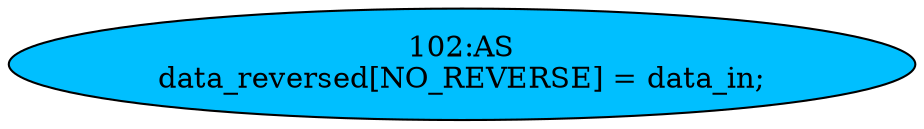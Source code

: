 strict digraph "" {
	node [label="\N"];
	"102:AS"	 [ast="<pyverilog.vparser.ast.Assign object at 0x7f3b5e3b5090>",
		def_var="['data_reversed']",
		fillcolor=deepskyblue,
		label="102:AS
data_reversed[NO_REVERSE] = data_in;",
		statements="[]",
		style=filled,
		typ=Assign,
		use_var="['data_in']"];
}
